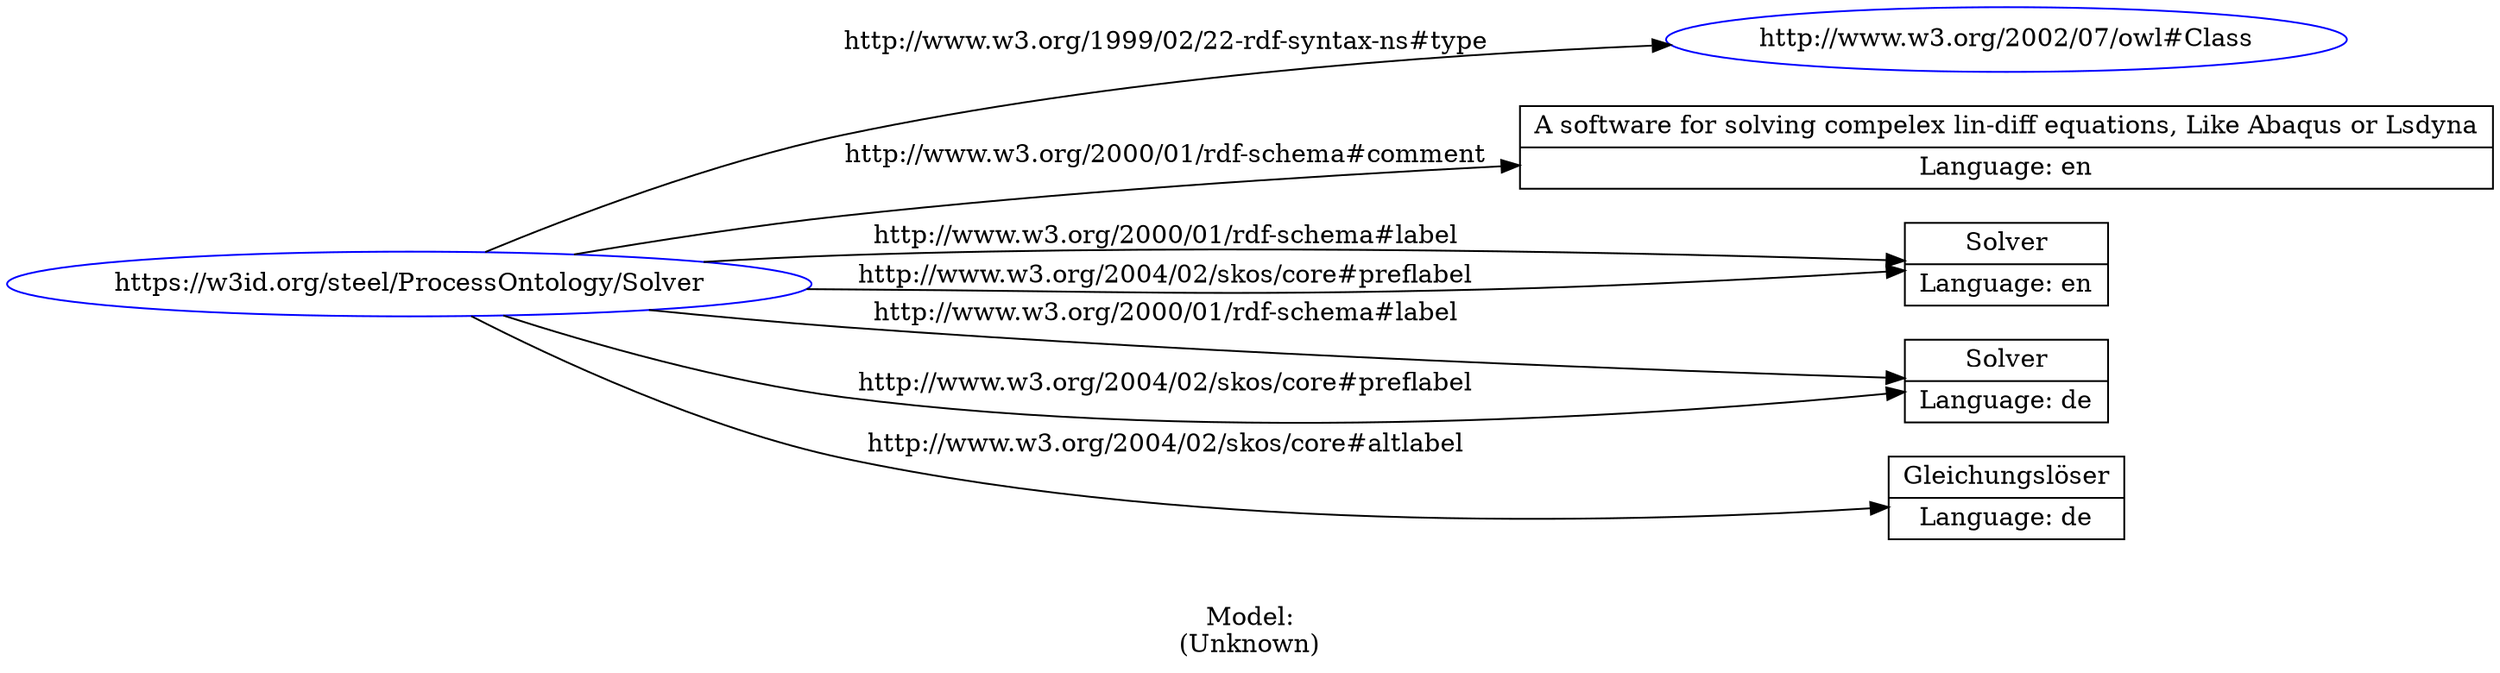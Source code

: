 digraph {
	rankdir = LR;
	charset="utf-8";

	"Rhttps://w3id.org/steel/ProcessOntology/Solver" -> "Rhttp://www.w3.org/2002/07/owl#Class" [ label="http://www.w3.org/1999/02/22-rdf-syntax-ns#type" ];
	"Rhttps://w3id.org/steel/ProcessOntology/Solver" -> "LA software for solving compelex lin-diff equations, Like Abaqus or Lsdyna|Language: en" [ label="http://www.w3.org/2000/01/rdf-schema#comment" ];
	"Rhttps://w3id.org/steel/ProcessOntology/Solver" -> "LSolver|Language: en" [ label="http://www.w3.org/2000/01/rdf-schema#label" ];
	"Rhttps://w3id.org/steel/ProcessOntology/Solver" -> "LSolver|Language: de" [ label="http://www.w3.org/2000/01/rdf-schema#label" ];
	"Rhttps://w3id.org/steel/ProcessOntology/Solver" -> "LGleichungslöser|Language: de" [ label="http://www.w3.org/2004/02/skos/core#altlabel" ];
	"Rhttps://w3id.org/steel/ProcessOntology/Solver" -> "LSolver|Language: en" [ label="http://www.w3.org/2004/02/skos/core#preflabel" ];
	"Rhttps://w3id.org/steel/ProcessOntology/Solver" -> "LSolver|Language: de" [ label="http://www.w3.org/2004/02/skos/core#preflabel" ];

	// Resources
	"Rhttps://w3id.org/steel/ProcessOntology/Solver" [ label="https://w3id.org/steel/ProcessOntology/Solver", shape = ellipse, color = blue ];
	"Rhttp://www.w3.org/2002/07/owl#Class" [ label="http://www.w3.org/2002/07/owl#Class", shape = ellipse, color = blue ];

	// Anonymous nodes

	// Literals
	"LA software for solving compelex lin-diff equations, Like Abaqus or Lsdyna|Language: en" [ label="A software for solving compelex lin-diff equations, Like Abaqus or Lsdyna|Language: en", shape = record ];
	"LSolver|Language: en" [ label="Solver|Language: en", shape = record ];
	"LSolver|Language: de" [ label="Solver|Language: de", shape = record ];
	"LGleichungslöser|Language: de" [ label="Gleichungslöser|Language: de", shape = record ];

	label="\n\nModel:\n(Unknown)";
}
